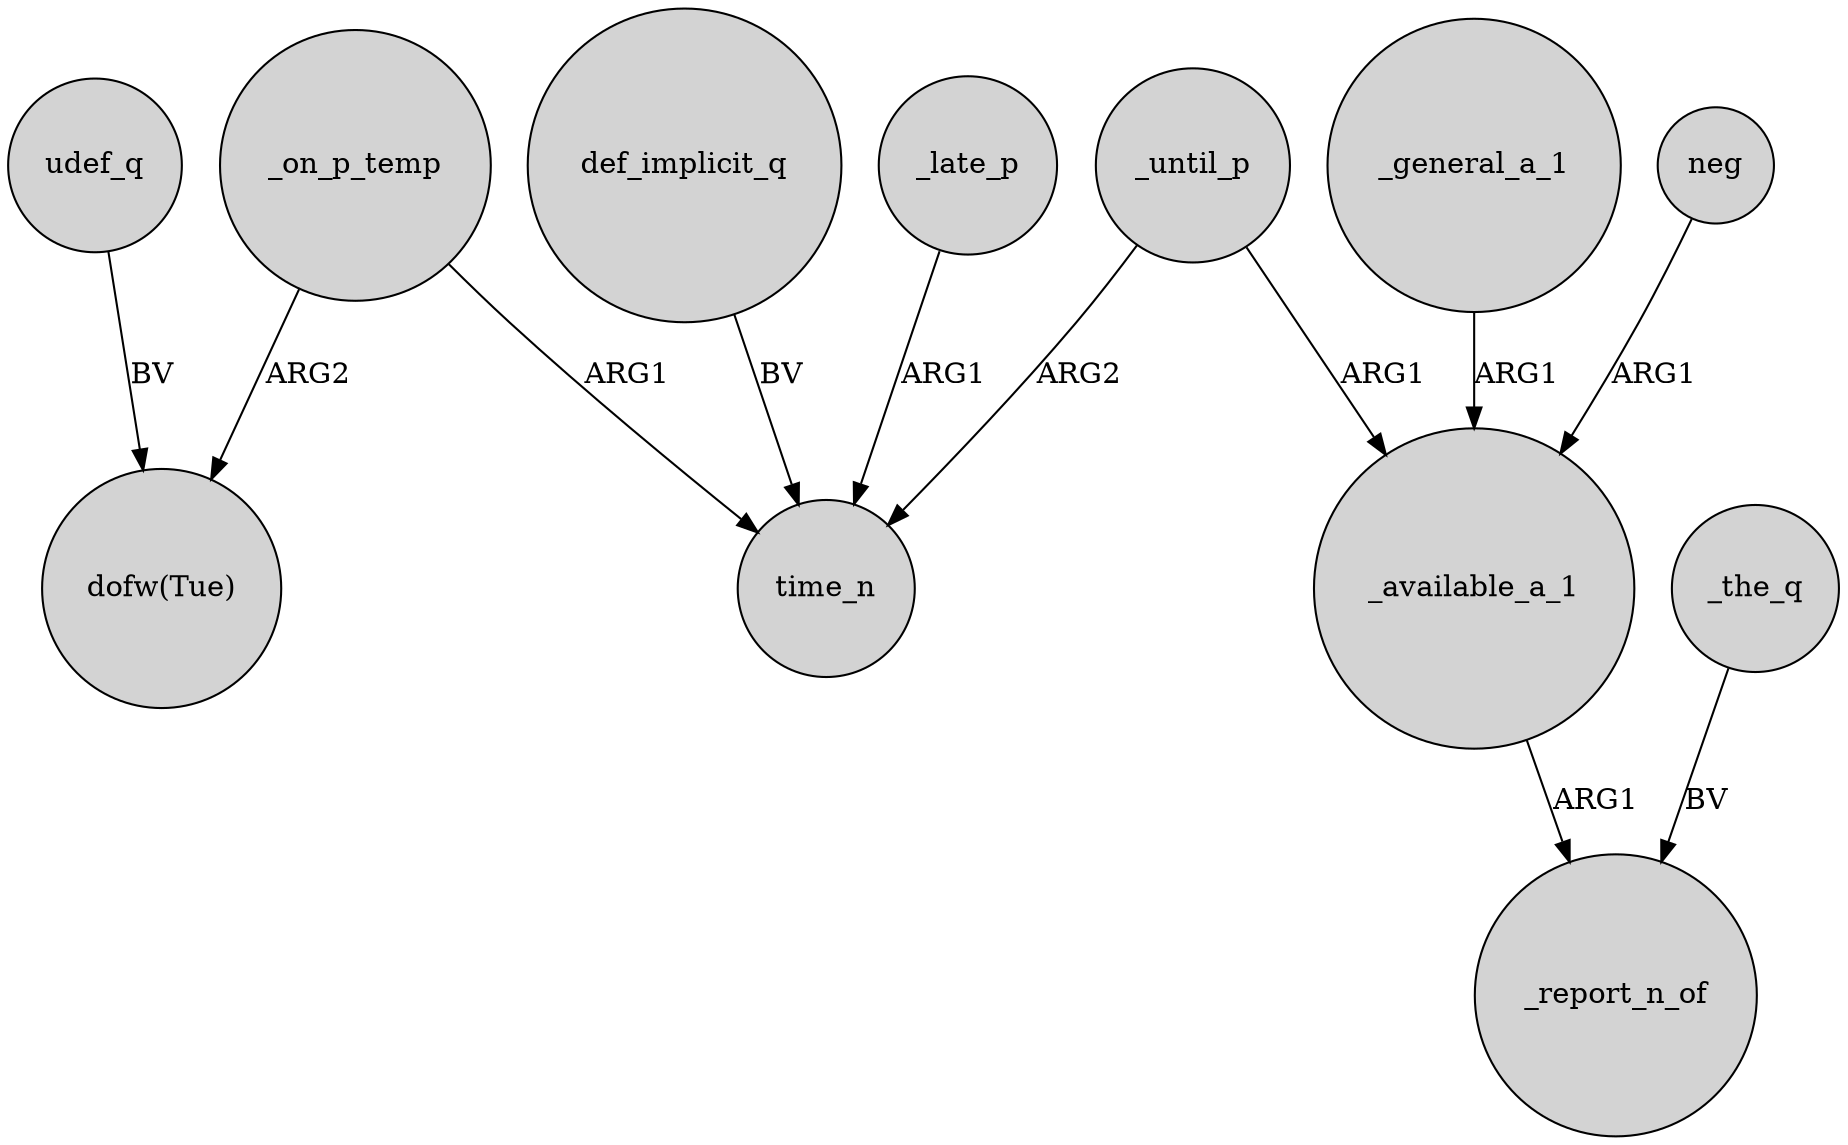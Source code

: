 digraph {
	node [shape=circle style=filled]
	_late_p -> time_n [label=ARG1]
	_on_p_temp -> time_n [label=ARG1]
	_general_a_1 -> _available_a_1 [label=ARG1]
	_until_p -> time_n [label=ARG2]
	_the_q -> _report_n_of [label=BV]
	udef_q -> "dofw(Tue)" [label=BV]
	neg -> _available_a_1 [label=ARG1]
	_until_p -> _available_a_1 [label=ARG1]
	_available_a_1 -> _report_n_of [label=ARG1]
	_on_p_temp -> "dofw(Tue)" [label=ARG2]
	def_implicit_q -> time_n [label=BV]
}
